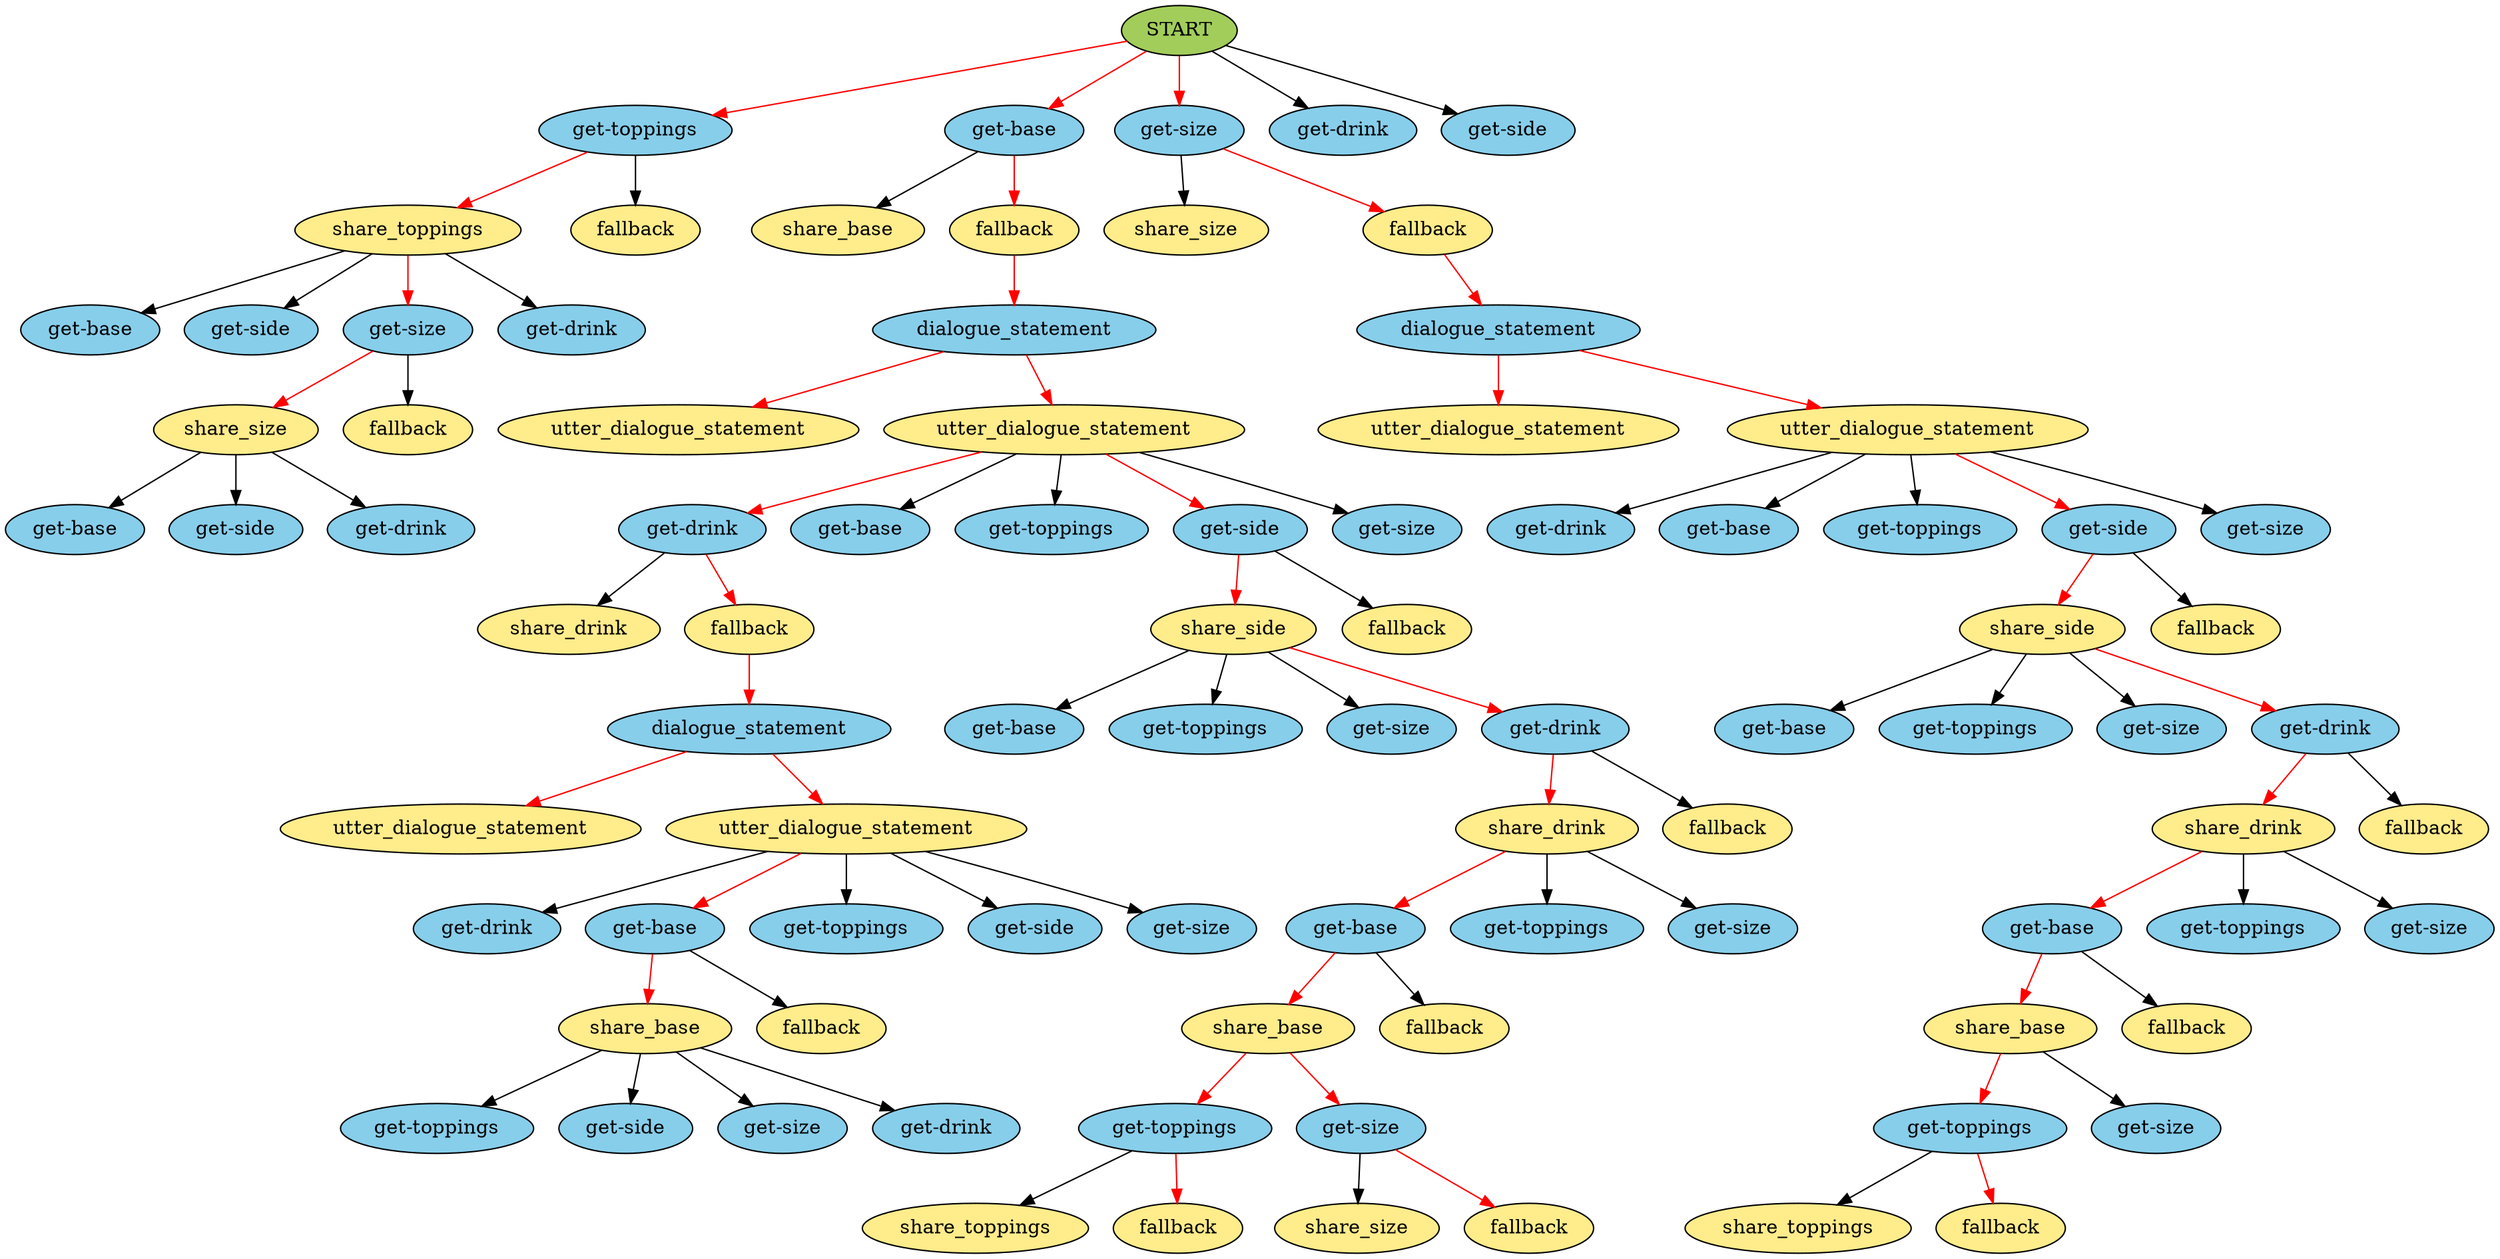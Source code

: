 digraph {
	0 [label=START fillcolor=darkolivegreen3 style=filled]
	1 [label="get-toppings" fillcolor=skyblue style=filled]
	0 -> 1 [color=red]
	2 [label="get-base" fillcolor=skyblue style=filled]
	0 -> 2 [color=red]
	3 [label="get-size" fillcolor=skyblue style=filled]
	0 -> 3 [color=red]
	4 [label="get-drink" fillcolor=skyblue style=filled]
	0 -> 4 [color=black]
	5 [label="get-side" fillcolor=skyblue style=filled]
	0 -> 5 [color=black]
	6 [label=share_toppings fillcolor=lightgoldenrod1 style=filled]
	1 -> 6 [color=red]
	7 [label=fallback fillcolor=lightgoldenrod1 style=filled]
	1 -> 7 [color=black]
	8 [label=share_base fillcolor=lightgoldenrod1 style=filled]
	2 -> 8 [color=black]
	9 [label=fallback fillcolor=lightgoldenrod1 style=filled]
	2 -> 9 [color=red]
	10 [label=share_size fillcolor=lightgoldenrod1 style=filled]
	3 -> 10 [color=black]
	11 [label=fallback fillcolor=lightgoldenrod1 style=filled]
	3 -> 11 [color=red]
	12 [label="get-base" fillcolor=skyblue style=filled]
	6 -> 12 [color=black]
	13 [label="get-side" fillcolor=skyblue style=filled]
	6 -> 13 [color=black]
	14 [label="get-size" fillcolor=skyblue style=filled]
	6 -> 14 [color=red]
	15 [label="get-drink" fillcolor=skyblue style=filled]
	6 -> 15 [color=black]
	16 [label=dialogue_statement fillcolor=skyblue style=filled]
	9 -> 16 [color=red]
	17 [label=dialogue_statement fillcolor=skyblue style=filled]
	11 -> 17 [color=red]
	18 [label=utter_dialogue_statement fillcolor=lightgoldenrod1 style=filled]
	16 -> 18 [color=red]
	19 [label=utter_dialogue_statement fillcolor=lightgoldenrod1 style=filled]
	17 -> 19 [color=red]
	20 [label=utter_dialogue_statement fillcolor=lightgoldenrod1 style=filled]
	16 -> 20 [color=red]
	21 [label=utter_dialogue_statement fillcolor=lightgoldenrod1 style=filled]
	17 -> 21 [color=red]
	22 [label=share_size fillcolor=lightgoldenrod1 style=filled]
	14 -> 22 [color=red]
	23 [label=fallback fillcolor=lightgoldenrod1 style=filled]
	14 -> 23 [color=black]
	24 [label="get-drink" fillcolor=skyblue style=filled]
	20 -> 24 [color=red]
	25 [label="get-base" fillcolor=skyblue style=filled]
	20 -> 25 [color=black]
	26 [label="get-toppings" fillcolor=skyblue style=filled]
	20 -> 26 [color=black]
	27 [label="get-side" fillcolor=skyblue style=filled]
	20 -> 27 [color=red]
	28 [label="get-size" fillcolor=skyblue style=filled]
	20 -> 28 [color=black]
	29 [label="get-drink" fillcolor=skyblue style=filled]
	21 -> 29 [color=black]
	30 [label="get-base" fillcolor=skyblue style=filled]
	21 -> 30 [color=black]
	31 [label="get-toppings" fillcolor=skyblue style=filled]
	21 -> 31 [color=black]
	32 [label="get-side" fillcolor=skyblue style=filled]
	21 -> 32 [color=red]
	33 [label="get-size" fillcolor=skyblue style=filled]
	21 -> 33 [color=black]
	34 [label="get-base" fillcolor=skyblue style=filled]
	22 -> 34 [color=black]
	35 [label="get-side" fillcolor=skyblue style=filled]
	22 -> 35 [color=black]
	36 [label="get-drink" fillcolor=skyblue style=filled]
	22 -> 36 [color=black]
	37 [label=share_side fillcolor=lightgoldenrod1 style=filled]
	27 -> 37 [color=red]
	38 [label=fallback fillcolor=lightgoldenrod1 style=filled]
	27 -> 38 [color=black]
	39 [label=share_side fillcolor=lightgoldenrod1 style=filled]
	32 -> 39 [color=red]
	40 [label=fallback fillcolor=lightgoldenrod1 style=filled]
	32 -> 40 [color=black]
	41 [label=share_drink fillcolor=lightgoldenrod1 style=filled]
	24 -> 41 [color=black]
	42 [label=fallback fillcolor=lightgoldenrod1 style=filled]
	24 -> 42 [color=red]
	43 [label="get-base" fillcolor=skyblue style=filled]
	37 -> 43 [color=black]
	44 [label="get-toppings" fillcolor=skyblue style=filled]
	37 -> 44 [color=black]
	45 [label="get-size" fillcolor=skyblue style=filled]
	37 -> 45 [color=black]
	46 [label="get-drink" fillcolor=skyblue style=filled]
	37 -> 46 [color=red]
	47 [label="get-base" fillcolor=skyblue style=filled]
	39 -> 47 [color=black]
	48 [label="get-toppings" fillcolor=skyblue style=filled]
	39 -> 48 [color=black]
	49 [label="get-size" fillcolor=skyblue style=filled]
	39 -> 49 [color=black]
	50 [label="get-drink" fillcolor=skyblue style=filled]
	39 -> 50 [color=red]
	51 [label=dialogue_statement fillcolor=skyblue style=filled]
	42 -> 51 [color=red]
	52 [label=utter_dialogue_statement fillcolor=lightgoldenrod1 style=filled]
	51 -> 52 [color=red]
	53 [label=utter_dialogue_statement fillcolor=lightgoldenrod1 style=filled]
	51 -> 53 [color=red]
	54 [label=share_drink fillcolor=lightgoldenrod1 style=filled]
	46 -> 54 [color=red]
	55 [label=fallback fillcolor=lightgoldenrod1 style=filled]
	46 -> 55 [color=black]
	56 [label=share_drink fillcolor=lightgoldenrod1 style=filled]
	50 -> 56 [color=red]
	57 [label=fallback fillcolor=lightgoldenrod1 style=filled]
	50 -> 57 [color=black]
	58 [label="get-drink" fillcolor=skyblue style=filled]
	53 -> 58 [color=black]
	59 [label="get-base" fillcolor=skyblue style=filled]
	53 -> 59 [color=red]
	60 [label="get-toppings" fillcolor=skyblue style=filled]
	53 -> 60 [color=black]
	61 [label="get-side" fillcolor=skyblue style=filled]
	53 -> 61 [color=black]
	62 [label="get-size" fillcolor=skyblue style=filled]
	53 -> 62 [color=black]
	63 [label="get-base" fillcolor=skyblue style=filled]
	54 -> 63 [color=red]
	64 [label="get-toppings" fillcolor=skyblue style=filled]
	54 -> 64 [color=black]
	65 [label="get-size" fillcolor=skyblue style=filled]
	54 -> 65 [color=black]
	66 [label="get-base" fillcolor=skyblue style=filled]
	56 -> 66 [color=red]
	67 [label="get-toppings" fillcolor=skyblue style=filled]
	56 -> 67 [color=black]
	68 [label="get-size" fillcolor=skyblue style=filled]
	56 -> 68 [color=black]
	69 [label=share_base fillcolor=lightgoldenrod1 style=filled]
	59 -> 69 [color=red]
	70 [label=fallback fillcolor=lightgoldenrod1 style=filled]
	59 -> 70 [color=black]
	71 [label=share_base fillcolor=lightgoldenrod1 style=filled]
	63 -> 71 [color=red]
	72 [label=fallback fillcolor=lightgoldenrod1 style=filled]
	63 -> 72 [color=black]
	73 [label=share_base fillcolor=lightgoldenrod1 style=filled]
	66 -> 73 [color=red]
	74 [label=fallback fillcolor=lightgoldenrod1 style=filled]
	66 -> 74 [color=black]
	75 [label="get-toppings" fillcolor=skyblue style=filled]
	69 -> 75 [color=black]
	76 [label="get-side" fillcolor=skyblue style=filled]
	69 -> 76 [color=black]
	77 [label="get-size" fillcolor=skyblue style=filled]
	69 -> 77 [color=black]
	78 [label="get-drink" fillcolor=skyblue style=filled]
	69 -> 78 [color=black]
	79 [label="get-toppings" fillcolor=skyblue style=filled]
	71 -> 79 [color=red]
	80 [label="get-size" fillcolor=skyblue style=filled]
	71 -> 80 [color=red]
	81 [label="get-toppings" fillcolor=skyblue style=filled]
	73 -> 81 [color=red]
	82 [label="get-size" fillcolor=skyblue style=filled]
	73 -> 82 [color=black]
	83 [label=share_toppings fillcolor=lightgoldenrod1 style=filled]
	79 -> 83 [color=black]
	84 [label=fallback fillcolor=lightgoldenrod1 style=filled]
	79 -> 84 [color=red]
	85 [label=share_size fillcolor=lightgoldenrod1 style=filled]
	80 -> 85 [color=black]
	86 [label=fallback fillcolor=lightgoldenrod1 style=filled]
	80 -> 86 [color=red]
	87 [label=share_toppings fillcolor=lightgoldenrod1 style=filled]
	81 -> 87 [color=black]
	88 [label=fallback fillcolor=lightgoldenrod1 style=filled]
	81 -> 88 [color=red]
}
